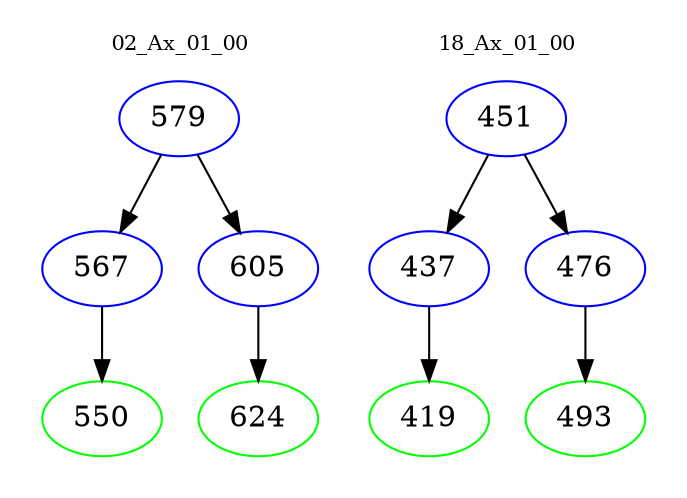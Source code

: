 digraph{
subgraph cluster_0 {
color = white
label = "02_Ax_01_00";
fontsize=10;
T0_579 [label="579", color="blue"]
T0_579 -> T0_567 [color="black"]
T0_567 [label="567", color="blue"]
T0_567 -> T0_550 [color="black"]
T0_550 [label="550", color="green"]
T0_579 -> T0_605 [color="black"]
T0_605 [label="605", color="blue"]
T0_605 -> T0_624 [color="black"]
T0_624 [label="624", color="green"]
}
subgraph cluster_1 {
color = white
label = "18_Ax_01_00";
fontsize=10;
T1_451 [label="451", color="blue"]
T1_451 -> T1_437 [color="black"]
T1_437 [label="437", color="blue"]
T1_437 -> T1_419 [color="black"]
T1_419 [label="419", color="green"]
T1_451 -> T1_476 [color="black"]
T1_476 [label="476", color="blue"]
T1_476 -> T1_493 [color="black"]
T1_493 [label="493", color="green"]
}
}

